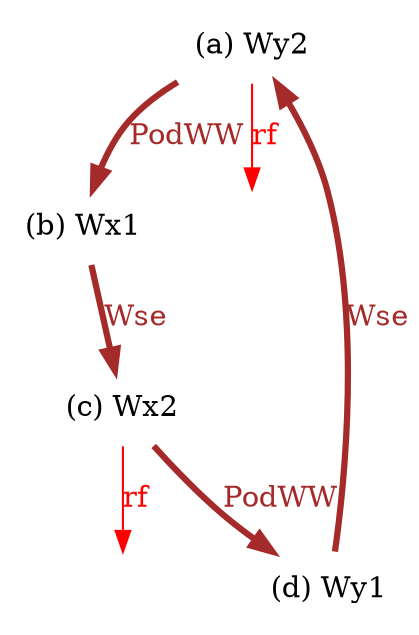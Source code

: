 digraph G {

splines=true;

overlap=scale;

compound=true;


/* the unlocked events */
eiid0 [shape=plaintext  ] [color=blue] [rank=sink] [label="(a) Wy2" ];
eiid1 [shape=plaintext  ] [color=blue] [rank=sink] [label="(b) Wx1" ];
eiid2 [shape=plaintext  ] [color=blue] [rank=sink] [label="(c) Wx2" ];
eiid3 [shape=plaintext  ] [color=blue] [rank=sink] [label="(d) Wy1" ];

/* the intra_causality_data edges */


/* the intra_causality_control edges */

/* the poi edges */
/* the rfmap edges */
finaleiid2 [shape=none, label=""];
eiid2 -> finaleiid2 [label="rf", color="red", fontcolor="red"];
finaleiid0 [shape=none, label=""];
eiid0 -> finaleiid0 [label="rf", color="red", fontcolor="red"];

/* the view order edges */

/* The viewed-before edges */
eiid0 -> eiid1 [label="PodWW", color="brown", fontcolor="brown", style="setlinewidth(3)"];
eiid2 -> eiid3 [label="PodWW", color="brown", fontcolor="brown", style="setlinewidth(3)"];
eiid1 -> eiid2 [label="Wse", color="brown", fontcolor="brown", style="setlinewidth(3)"];
eiid3 -> eiid0 [label="Wse", color="brown", fontcolor="brown", style="setlinewidth(3)"];
/* The calculated basic viewed-before edges */

/* the groupA and groupB of barriers */
}
